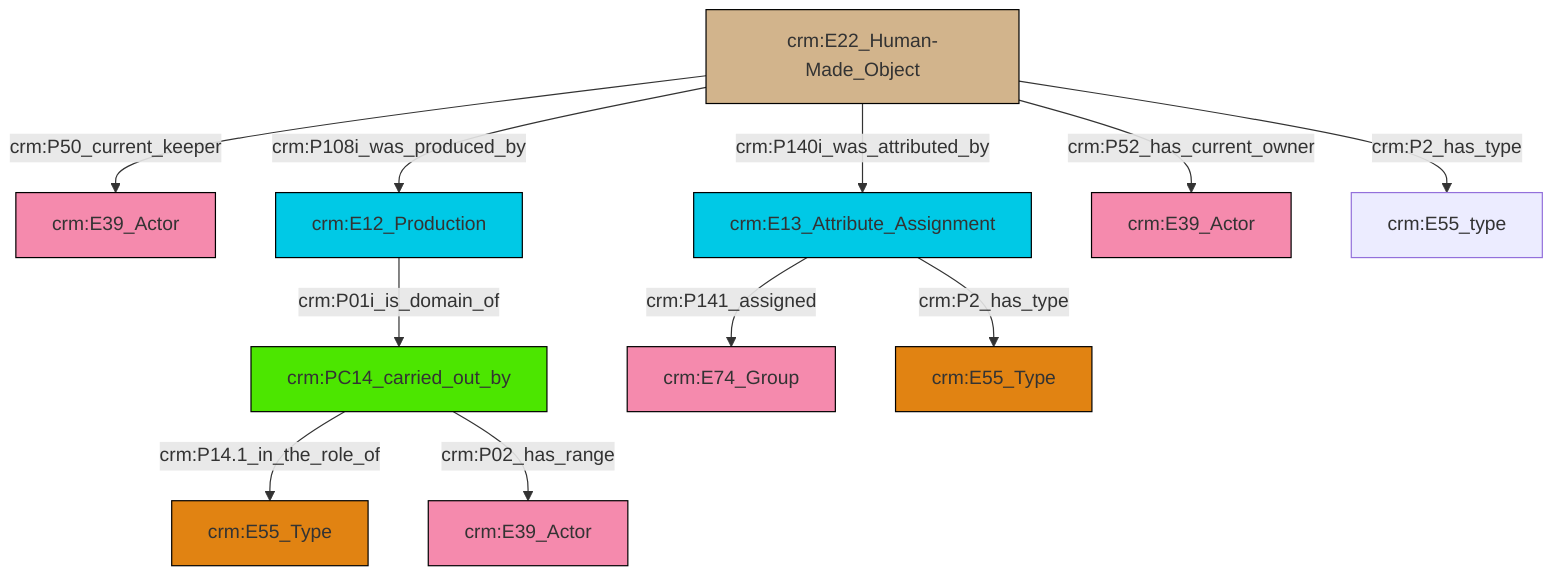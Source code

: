 graph TD
classDef Literal fill:#f2f2f2,stroke:#000000;
classDef CRM_Entity fill:#FFFFFF,stroke:#000000;
classDef Temporal_Entity fill:#00C9E6, stroke:#000000;
classDef Type fill:#E18312, stroke:#000000;
classDef Time-Span fill:#2C9C91, stroke:#000000;
classDef Appellation fill:#FFEB7F, stroke:#000000;
classDef Place fill:#008836, stroke:#000000;
classDef Persistent_Item fill:#B266B2, stroke:#000000;
classDef Conceptual_Object fill:#FFD700, stroke:#000000;
classDef Physical_Thing fill:#D2B48C, stroke:#000000;
classDef Actor fill:#f58aad, stroke:#000000;
classDef PC_Classes fill:#4ce600, stroke:#000000;
classDef Multi fill:#cccccc,stroke:#000000;

4["crm:E22_Human-Made_Object"]:::Physical_Thing -->|crm:P50_current_keeper| 5["crm:E39_Actor"]:::Actor
4["crm:E22_Human-Made_Object"]:::Physical_Thing -->|crm:P108i_was_produced_by| 6["crm:E12_Production"]:::Temporal_Entity
4["crm:E22_Human-Made_Object"]:::Physical_Thing -->|crm:P140i_was_attributed_by| 13["crm:E13_Attribute_Assignment"]:::Temporal_Entity
4["crm:E22_Human-Made_Object"]:::Physical_Thing -->|crm:P52_has_current_owner| 17["crm:E39_Actor"]:::Actor
13["crm:E13_Attribute_Assignment"]:::Temporal_Entity -->|crm:P141_assigned| 21["crm:E74_Group"]:::Actor
6["crm:E12_Production"]:::Temporal_Entity -->|crm:P01i_is_domain_of| 9["crm:PC14_carried_out_by"]:::PC_Classes
4["crm:E22_Human-Made_Object"]:::Physical_Thing -->|crm:P2_has_type| 14["crm:E55_type"]:::Default
9["crm:PC14_carried_out_by"]:::PC_Classes -->|crm:P14.1_in_the_role_of| 2["crm:E55_Type"]:::Type
9["crm:PC14_carried_out_by"]:::PC_Classes -->|crm:P02_has_range| 11["crm:E39_Actor"]:::Actor
13["crm:E13_Attribute_Assignment"]:::Temporal_Entity -->|crm:P2_has_type| 0["crm:E55_Type"]:::Type
